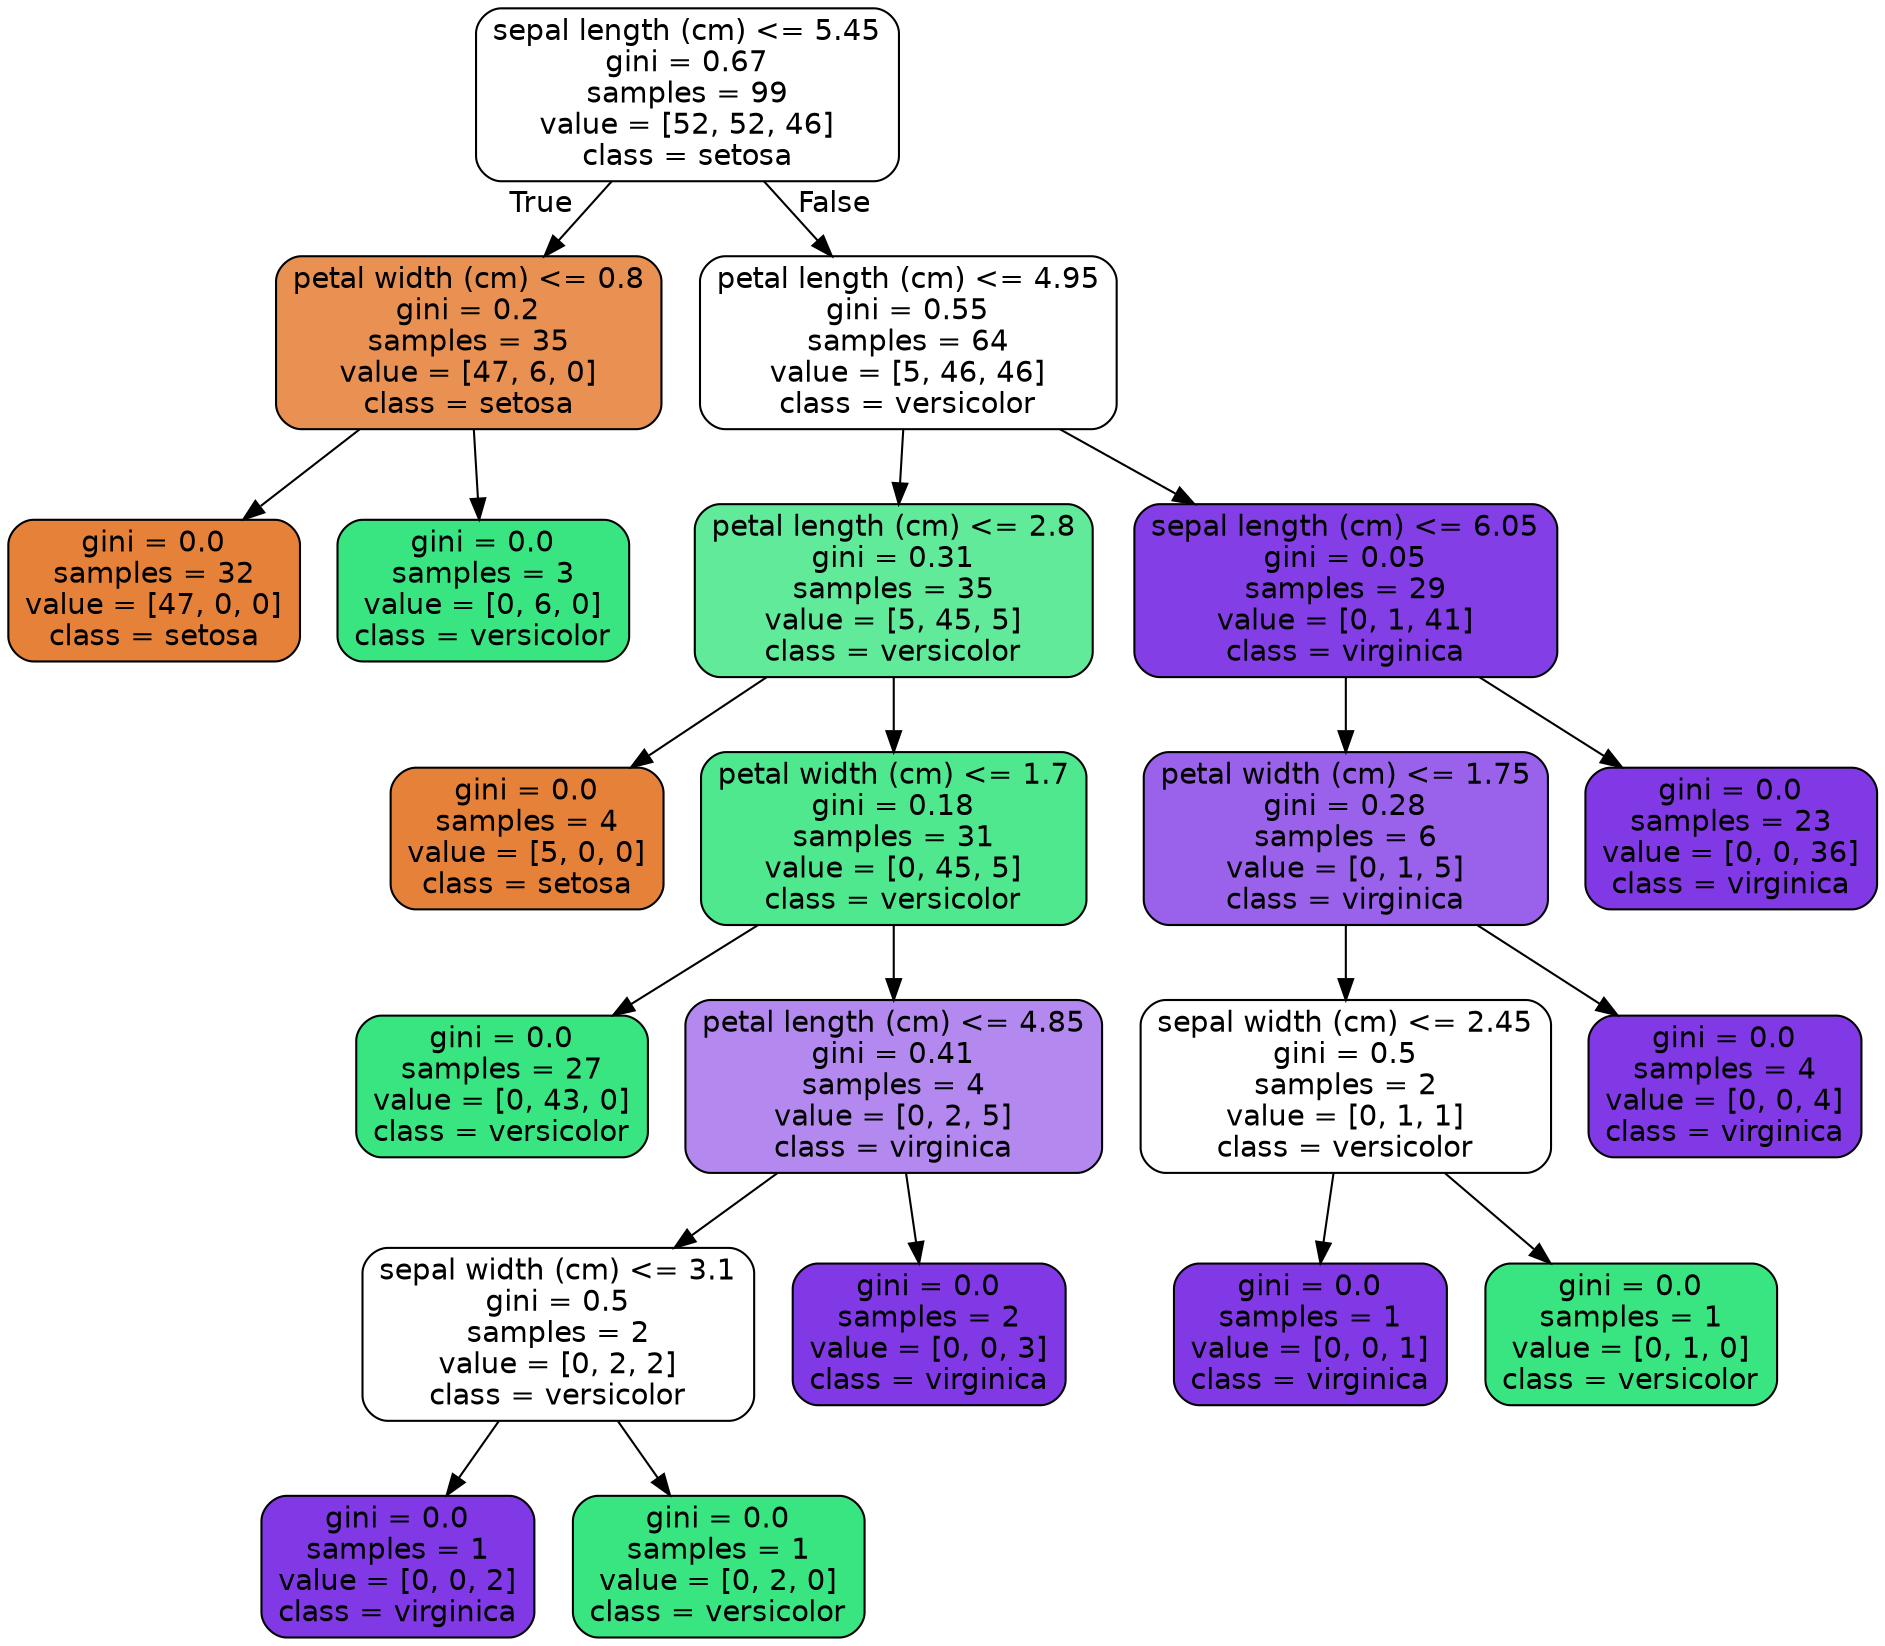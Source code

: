 digraph Tree {
node [shape=box, style="filled, rounded", color="black", fontname=helvetica] ;
edge [fontname=helvetica] ;
0 [label="sepal length (cm) <= 5.45\ngini = 0.67\nsamples = 99\nvalue = [52, 52, 46]\nclass = setosa", fillcolor="#ffffff"] ;
1 [label="petal width (cm) <= 0.8\ngini = 0.2\nsamples = 35\nvalue = [47, 6, 0]\nclass = setosa", fillcolor="#e89152"] ;
0 -> 1 [labeldistance=2.5, labelangle=45, headlabel="True"] ;
2 [label="gini = 0.0\nsamples = 32\nvalue = [47, 0, 0]\nclass = setosa", fillcolor="#e58139"] ;
1 -> 2 ;
3 [label="gini = 0.0\nsamples = 3\nvalue = [0, 6, 0]\nclass = versicolor", fillcolor="#39e581"] ;
1 -> 3 ;
4 [label="petal length (cm) <= 4.95\ngini = 0.55\nsamples = 64\nvalue = [5, 46, 46]\nclass = versicolor", fillcolor="#ffffff"] ;
0 -> 4 [labeldistance=2.5, labelangle=-45, headlabel="False"] ;
5 [label="petal length (cm) <= 2.8\ngini = 0.31\nsamples = 35\nvalue = [5, 45, 5]\nclass = versicolor", fillcolor="#61ea9a"] ;
4 -> 5 ;
6 [label="gini = 0.0\nsamples = 4\nvalue = [5, 0, 0]\nclass = setosa", fillcolor="#e58139"] ;
5 -> 6 ;
7 [label="petal width (cm) <= 1.7\ngini = 0.18\nsamples = 31\nvalue = [0, 45, 5]\nclass = versicolor", fillcolor="#4fe88f"] ;
5 -> 7 ;
8 [label="gini = 0.0\nsamples = 27\nvalue = [0, 43, 0]\nclass = versicolor", fillcolor="#39e581"] ;
7 -> 8 ;
9 [label="petal length (cm) <= 4.85\ngini = 0.41\nsamples = 4\nvalue = [0, 2, 5]\nclass = virginica", fillcolor="#b388ef"] ;
7 -> 9 ;
10 [label="sepal width (cm) <= 3.1\ngini = 0.5\nsamples = 2\nvalue = [0, 2, 2]\nclass = versicolor", fillcolor="#ffffff"] ;
9 -> 10 ;
11 [label="gini = 0.0\nsamples = 1\nvalue = [0, 0, 2]\nclass = virginica", fillcolor="#8139e5"] ;
10 -> 11 ;
12 [label="gini = 0.0\nsamples = 1\nvalue = [0, 2, 0]\nclass = versicolor", fillcolor="#39e581"] ;
10 -> 12 ;
13 [label="gini = 0.0\nsamples = 2\nvalue = [0, 0, 3]\nclass = virginica", fillcolor="#8139e5"] ;
9 -> 13 ;
14 [label="sepal length (cm) <= 6.05\ngini = 0.05\nsamples = 29\nvalue = [0, 1, 41]\nclass = virginica", fillcolor="#843ee6"] ;
4 -> 14 ;
15 [label="petal width (cm) <= 1.75\ngini = 0.28\nsamples = 6\nvalue = [0, 1, 5]\nclass = virginica", fillcolor="#9a61ea"] ;
14 -> 15 ;
16 [label="sepal width (cm) <= 2.45\ngini = 0.5\nsamples = 2\nvalue = [0, 1, 1]\nclass = versicolor", fillcolor="#ffffff"] ;
15 -> 16 ;
17 [label="gini = 0.0\nsamples = 1\nvalue = [0, 0, 1]\nclass = virginica", fillcolor="#8139e5"] ;
16 -> 17 ;
18 [label="gini = 0.0\nsamples = 1\nvalue = [0, 1, 0]\nclass = versicolor", fillcolor="#39e581"] ;
16 -> 18 ;
19 [label="gini = 0.0\nsamples = 4\nvalue = [0, 0, 4]\nclass = virginica", fillcolor="#8139e5"] ;
15 -> 19 ;
20 [label="gini = 0.0\nsamples = 23\nvalue = [0, 0, 36]\nclass = virginica", fillcolor="#8139e5"] ;
14 -> 20 ;
}